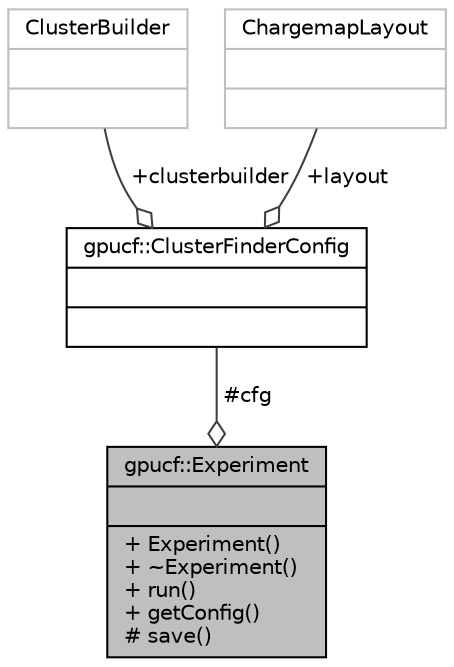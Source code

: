 digraph "gpucf::Experiment"
{
 // INTERACTIVE_SVG=YES
  bgcolor="transparent";
  edge [fontname="Helvetica",fontsize="10",labelfontname="Helvetica",labelfontsize="10"];
  node [fontname="Helvetica",fontsize="10",shape=record];
  Node1 [label="{gpucf::Experiment\n||+ Experiment()\l+ ~Experiment()\l+ run()\l+ getConfig()\l# save()\l}",height=0.2,width=0.4,color="black", fillcolor="grey75", style="filled", fontcolor="black"];
  Node2 -> Node1 [color="grey25",fontsize="10",style="solid",label=" #cfg" ,arrowhead="odiamond",fontname="Helvetica"];
  Node2 [label="{gpucf::ClusterFinderConfig\n||}",height=0.2,width=0.4,color="black",URL="$da/daa/structgpucf_1_1ClusterFinderConfig.html"];
  Node3 -> Node2 [color="grey25",fontsize="10",style="solid",label=" +clusterbuilder" ,arrowhead="odiamond",fontname="Helvetica"];
  Node3 [label="{ClusterBuilder\n||}",height=0.2,width=0.4,color="grey75"];
  Node4 -> Node2 [color="grey25",fontsize="10",style="solid",label=" +layout" ,arrowhead="odiamond",fontname="Helvetica"];
  Node4 [label="{ChargemapLayout\n||}",height=0.2,width=0.4,color="grey75"];
}
